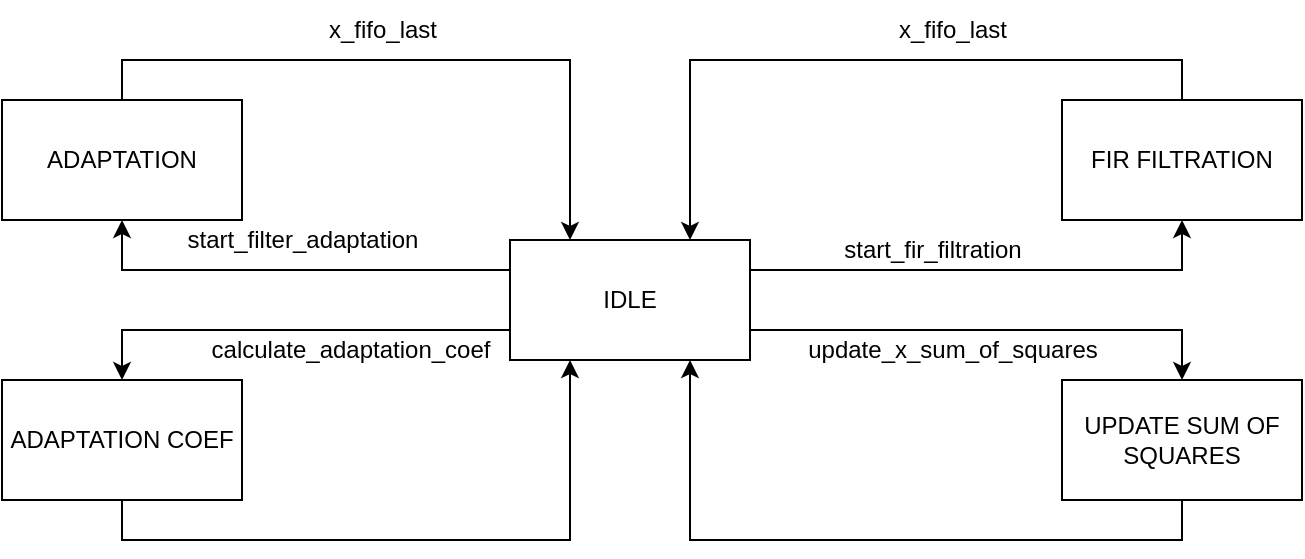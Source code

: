 <mxfile version="21.2.8" type="device">
  <diagram name="Page-1" id="VGrTwnrYPMH30GH3UlbM">
    <mxGraphModel dx="1050" dy="621" grid="0" gridSize="10" guides="1" tooltips="1" connect="1" arrows="1" fold="1" page="1" pageScale="1" pageWidth="827" pageHeight="1169" math="0" shadow="0">
      <root>
        <mxCell id="0" />
        <mxCell id="1" parent="0" />
        <mxCell id="Hrcb1GJSWxkqh3Z5VIh4-6" style="edgeStyle=orthogonalEdgeStyle;rounded=0;orthogonalLoop=1;jettySize=auto;html=1;exitX=1;exitY=0.75;exitDx=0;exitDy=0;entryX=0.5;entryY=0;entryDx=0;entryDy=0;" parent="1" source="Hrcb1GJSWxkqh3Z5VIh4-1" target="Hrcb1GJSWxkqh3Z5VIh4-2" edge="1">
          <mxGeometry relative="1" as="geometry" />
        </mxCell>
        <mxCell id="Hrcb1GJSWxkqh3Z5VIh4-12" style="edgeStyle=orthogonalEdgeStyle;rounded=0;orthogonalLoop=1;jettySize=auto;html=1;exitX=1;exitY=0.25;exitDx=0;exitDy=0;entryX=0.5;entryY=1;entryDx=0;entryDy=0;" parent="1" source="Hrcb1GJSWxkqh3Z5VIh4-1" target="Hrcb1GJSWxkqh3Z5VIh4-3" edge="1">
          <mxGeometry relative="1" as="geometry" />
        </mxCell>
        <mxCell id="Hrcb1GJSWxkqh3Z5VIh4-17" style="edgeStyle=orthogonalEdgeStyle;rounded=0;orthogonalLoop=1;jettySize=auto;html=1;exitX=0;exitY=0.25;exitDx=0;exitDy=0;entryX=0.5;entryY=1;entryDx=0;entryDy=0;" parent="1" source="Hrcb1GJSWxkqh3Z5VIh4-1" target="Hrcb1GJSWxkqh3Z5VIh4-5" edge="1">
          <mxGeometry relative="1" as="geometry" />
        </mxCell>
        <mxCell id="Hrcb1GJSWxkqh3Z5VIh4-19" style="edgeStyle=orthogonalEdgeStyle;rounded=0;orthogonalLoop=1;jettySize=auto;html=1;exitX=0;exitY=0.75;exitDx=0;exitDy=0;entryX=0.5;entryY=0;entryDx=0;entryDy=0;" parent="1" source="Hrcb1GJSWxkqh3Z5VIh4-1" target="Hrcb1GJSWxkqh3Z5VIh4-4" edge="1">
          <mxGeometry relative="1" as="geometry" />
        </mxCell>
        <mxCell id="Hrcb1GJSWxkqh3Z5VIh4-1" value="IDLE" style="rounded=0;whiteSpace=wrap;html=1;" parent="1" vertex="1">
          <mxGeometry x="357" y="183" width="120" height="60" as="geometry" />
        </mxCell>
        <mxCell id="Hrcb1GJSWxkqh3Z5VIh4-9" style="edgeStyle=orthogonalEdgeStyle;rounded=0;orthogonalLoop=1;jettySize=auto;html=1;exitX=0.5;exitY=1;exitDx=0;exitDy=0;entryX=0.75;entryY=1;entryDx=0;entryDy=0;" parent="1" source="Hrcb1GJSWxkqh3Z5VIh4-2" target="Hrcb1GJSWxkqh3Z5VIh4-1" edge="1">
          <mxGeometry relative="1" as="geometry" />
        </mxCell>
        <mxCell id="Hrcb1GJSWxkqh3Z5VIh4-2" value="UPDATE SUM OF SQUARES&lt;br&gt;" style="rounded=0;whiteSpace=wrap;html=1;" parent="1" vertex="1">
          <mxGeometry x="633" y="253" width="120" height="60" as="geometry" />
        </mxCell>
        <mxCell id="Hrcb1GJSWxkqh3Z5VIh4-14" style="edgeStyle=orthogonalEdgeStyle;rounded=0;orthogonalLoop=1;jettySize=auto;html=1;exitX=0.5;exitY=0;exitDx=0;exitDy=0;entryX=0.75;entryY=0;entryDx=0;entryDy=0;" parent="1" source="Hrcb1GJSWxkqh3Z5VIh4-3" target="Hrcb1GJSWxkqh3Z5VIh4-1" edge="1">
          <mxGeometry relative="1" as="geometry" />
        </mxCell>
        <mxCell id="Hrcb1GJSWxkqh3Z5VIh4-3" value="FIR FILTRATION" style="rounded=0;whiteSpace=wrap;html=1;" parent="1" vertex="1">
          <mxGeometry x="633" y="113" width="120" height="60" as="geometry" />
        </mxCell>
        <mxCell id="Hrcb1GJSWxkqh3Z5VIh4-21" style="edgeStyle=orthogonalEdgeStyle;rounded=0;orthogonalLoop=1;jettySize=auto;html=1;exitX=0.5;exitY=1;exitDx=0;exitDy=0;entryX=0.25;entryY=1;entryDx=0;entryDy=0;" parent="1" source="Hrcb1GJSWxkqh3Z5VIh4-4" target="Hrcb1GJSWxkqh3Z5VIh4-1" edge="1">
          <mxGeometry relative="1" as="geometry" />
        </mxCell>
        <mxCell id="Hrcb1GJSWxkqh3Z5VIh4-4" value="ADAPTATION COEF" style="rounded=0;whiteSpace=wrap;html=1;" parent="1" vertex="1">
          <mxGeometry x="103" y="253" width="120" height="60" as="geometry" />
        </mxCell>
        <mxCell id="Hrcb1GJSWxkqh3Z5VIh4-18" style="edgeStyle=orthogonalEdgeStyle;rounded=0;orthogonalLoop=1;jettySize=auto;html=1;exitX=0.5;exitY=0;exitDx=0;exitDy=0;entryX=0.25;entryY=0;entryDx=0;entryDy=0;" parent="1" source="Hrcb1GJSWxkqh3Z5VIh4-5" target="Hrcb1GJSWxkqh3Z5VIh4-1" edge="1">
          <mxGeometry relative="1" as="geometry" />
        </mxCell>
        <mxCell id="Hrcb1GJSWxkqh3Z5VIh4-5" value="ADAPTATION" style="rounded=0;whiteSpace=wrap;html=1;" parent="1" vertex="1">
          <mxGeometry x="103" y="113" width="120" height="60" as="geometry" />
        </mxCell>
        <mxCell id="Hrcb1GJSWxkqh3Z5VIh4-7" value="update_x_sum_of_squares" style="text;html=1;align=center;verticalAlign=middle;resizable=0;points=[];autosize=1;strokeColor=none;fillColor=none;" parent="1" vertex="1">
          <mxGeometry x="493" y="223" width="170" height="30" as="geometry" />
        </mxCell>
        <mxCell id="Hrcb1GJSWxkqh3Z5VIh4-13" value="start_fir_filtration" style="text;html=1;align=center;verticalAlign=middle;resizable=0;points=[];autosize=1;strokeColor=none;fillColor=none;" parent="1" vertex="1">
          <mxGeometry x="513" y="173" width="110" height="30" as="geometry" />
        </mxCell>
        <mxCell id="Hrcb1GJSWxkqh3Z5VIh4-15" value="x_fifo_last" style="text;html=1;align=center;verticalAlign=middle;resizable=0;points=[];autosize=1;strokeColor=none;fillColor=none;" parent="1" vertex="1">
          <mxGeometry x="538" y="63" width="80" height="30" as="geometry" />
        </mxCell>
        <mxCell id="Hrcb1GJSWxkqh3Z5VIh4-22" value="start_filter_adaptation" style="text;html=1;align=center;verticalAlign=middle;resizable=0;points=[];autosize=1;strokeColor=none;fillColor=none;" parent="1" vertex="1">
          <mxGeometry x="183" y="168" width="140" height="30" as="geometry" />
        </mxCell>
        <mxCell id="Hrcb1GJSWxkqh3Z5VIh4-23" value="calculate_adaptation_coef" style="text;html=1;align=center;verticalAlign=middle;resizable=0;points=[];autosize=1;strokeColor=none;fillColor=none;" parent="1" vertex="1">
          <mxGeometry x="197" y="223" width="160" height="30" as="geometry" />
        </mxCell>
        <mxCell id="Hrcb1GJSWxkqh3Z5VIh4-24" value="x_fifo_last" style="text;html=1;align=center;verticalAlign=middle;resizable=0;points=[];autosize=1;strokeColor=none;fillColor=none;" parent="1" vertex="1">
          <mxGeometry x="253" y="63" width="80" height="30" as="geometry" />
        </mxCell>
      </root>
    </mxGraphModel>
  </diagram>
</mxfile>
